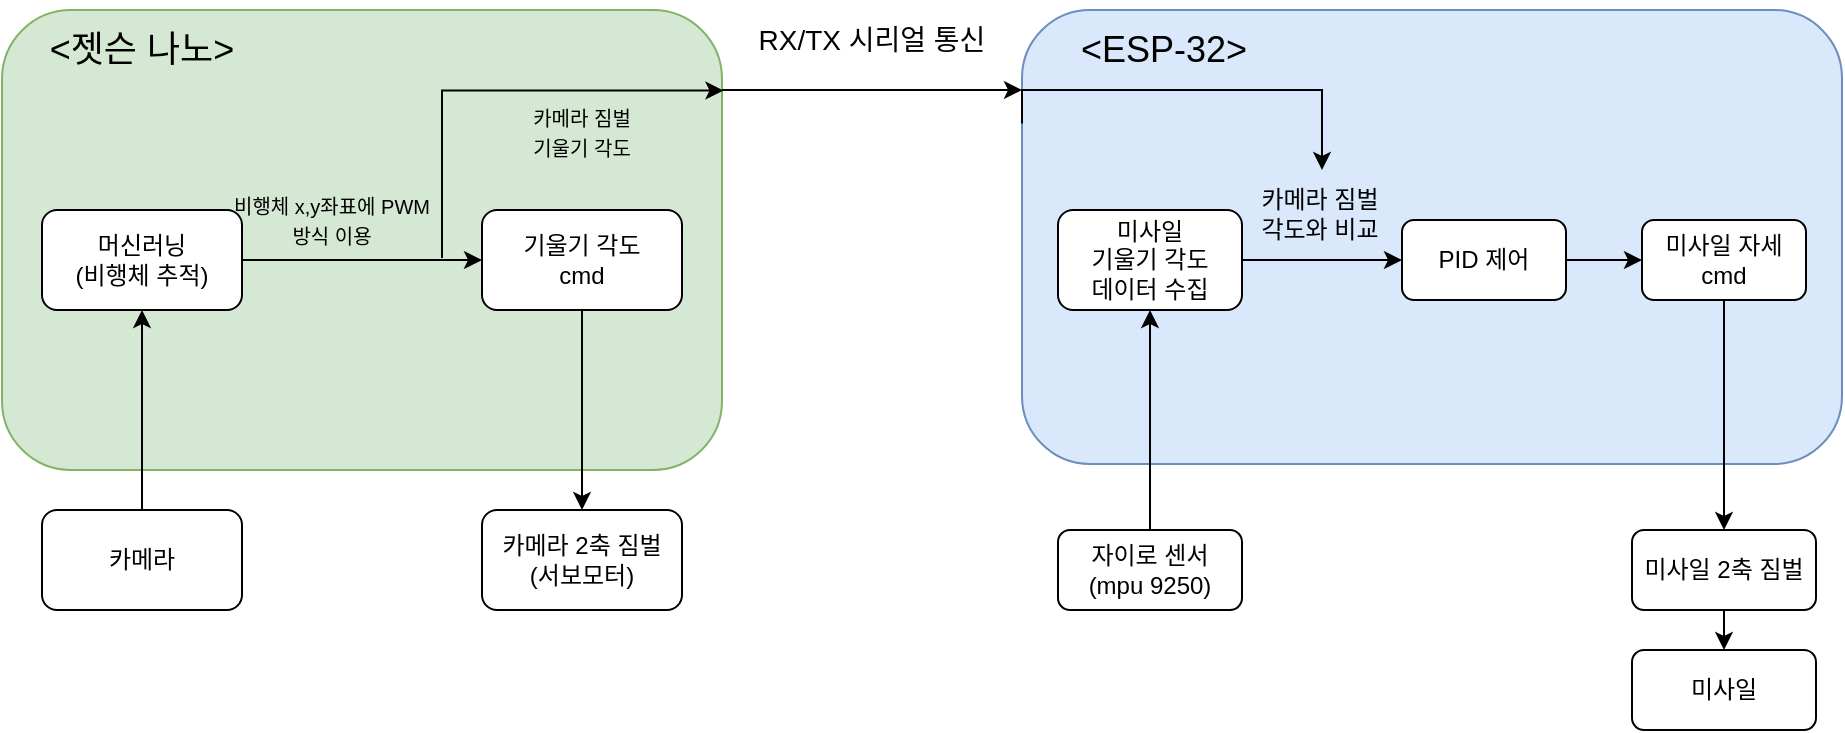 <mxfile version="21.0.6" type="github">
  <diagram name="페이지-1" id="gooWKLc_N4803O3h-7PA">
    <mxGraphModel dx="1050" dy="573" grid="1" gridSize="10" guides="1" tooltips="1" connect="1" arrows="1" fold="1" page="1" pageScale="1" pageWidth="827" pageHeight="1169" math="0" shadow="0">
      <root>
        <mxCell id="0" />
        <mxCell id="1" parent="0" />
        <mxCell id="K3s2bkcIBGMz_2-sTLN2-9" value="" style="rounded=1;whiteSpace=wrap;html=1;fillColor=#d5e8d4;strokeColor=#82b366;" parent="1" vertex="1">
          <mxGeometry x="30" y="100" width="360" height="230" as="geometry" />
        </mxCell>
        <mxCell id="K3s2bkcIBGMz_2-sTLN2-5" style="edgeStyle=orthogonalEdgeStyle;rounded=0;orthogonalLoop=1;jettySize=auto;html=1;exitX=1;exitY=0.5;exitDx=0;exitDy=0;entryX=0;entryY=0.5;entryDx=0;entryDy=0;" parent="1" source="K3s2bkcIBGMz_2-sTLN2-1" target="K3s2bkcIBGMz_2-sTLN2-2" edge="1">
          <mxGeometry relative="1" as="geometry" />
        </mxCell>
        <mxCell id="K3s2bkcIBGMz_2-sTLN2-1" value="머신러닝&lt;br&gt;(비행체 추적)" style="rounded=1;whiteSpace=wrap;html=1;" parent="1" vertex="1">
          <mxGeometry x="50" y="200" width="100" height="50" as="geometry" />
        </mxCell>
        <mxCell id="K3s2bkcIBGMz_2-sTLN2-8" style="edgeStyle=orthogonalEdgeStyle;rounded=0;orthogonalLoop=1;jettySize=auto;html=1;exitX=0.5;exitY=1;exitDx=0;exitDy=0;" parent="1" source="K3s2bkcIBGMz_2-sTLN2-2" target="K3s2bkcIBGMz_2-sTLN2-4" edge="1">
          <mxGeometry relative="1" as="geometry" />
        </mxCell>
        <mxCell id="K3s2bkcIBGMz_2-sTLN2-2" value="기울기 각도&lt;br&gt;cmd" style="rounded=1;whiteSpace=wrap;html=1;" parent="1" vertex="1">
          <mxGeometry x="270" y="200" width="100" height="50" as="geometry" />
        </mxCell>
        <mxCell id="K3s2bkcIBGMz_2-sTLN2-7" style="edgeStyle=orthogonalEdgeStyle;rounded=0;orthogonalLoop=1;jettySize=auto;html=1;exitX=0.5;exitY=0;exitDx=0;exitDy=0;entryX=0.5;entryY=1;entryDx=0;entryDy=0;" parent="1" source="K3s2bkcIBGMz_2-sTLN2-3" target="K3s2bkcIBGMz_2-sTLN2-1" edge="1">
          <mxGeometry relative="1" as="geometry" />
        </mxCell>
        <mxCell id="K3s2bkcIBGMz_2-sTLN2-3" value="카메라" style="rounded=1;whiteSpace=wrap;html=1;" parent="1" vertex="1">
          <mxGeometry x="50" y="350" width="100" height="50" as="geometry" />
        </mxCell>
        <mxCell id="K3s2bkcIBGMz_2-sTLN2-4" value="카메라 2축 짐벌&lt;br&gt;(서보모터)" style="rounded=1;whiteSpace=wrap;html=1;" parent="1" vertex="1">
          <mxGeometry x="270" y="350" width="100" height="50" as="geometry" />
        </mxCell>
        <mxCell id="K3s2bkcIBGMz_2-sTLN2-10" value="&lt;font style=&quot;font-size: 10px;&quot;&gt;비행체 x,y좌표에 PWM 방식 이용&lt;/font&gt;" style="text;strokeColor=none;align=center;fillColor=none;html=1;verticalAlign=middle;whiteSpace=wrap;rounded=0;" parent="1" vertex="1">
          <mxGeometry x="145" y="190" width="100" height="30" as="geometry" />
        </mxCell>
        <mxCell id="K3s2bkcIBGMz_2-sTLN2-11" value="&lt;font style=&quot;font-size: 18px;&quot;&gt;&amp;lt;젯슨 나노&amp;gt;&lt;/font&gt;" style="text;strokeColor=none;align=center;fillColor=none;html=1;verticalAlign=middle;whiteSpace=wrap;rounded=0;" parent="1" vertex="1">
          <mxGeometry x="40" y="105" width="120" height="30" as="geometry" />
        </mxCell>
        <mxCell id="K3s2bkcIBGMz_2-sTLN2-12" value="" style="rounded=1;whiteSpace=wrap;html=1;fillColor=#dae8fc;strokeColor=#6c8ebf;" parent="1" vertex="1">
          <mxGeometry x="540" y="100" width="410" height="227" as="geometry" />
        </mxCell>
        <mxCell id="K3s2bkcIBGMz_2-sTLN2-13" value="" style="edgeStyle=orthogonalEdgeStyle;orthogonalLoop=1;jettySize=auto;html=1;rounded=0;entryX=1.002;entryY=0.175;entryDx=0;entryDy=0;entryPerimeter=0;" parent="1" target="K3s2bkcIBGMz_2-sTLN2-9" edge="1">
          <mxGeometry width="80" relative="1" as="geometry">
            <mxPoint x="250" y="224" as="sourcePoint" />
            <mxPoint x="330" y="140" as="targetPoint" />
            <Array as="points">
              <mxPoint x="250" y="140" />
            </Array>
          </mxGeometry>
        </mxCell>
        <mxCell id="K3s2bkcIBGMz_2-sTLN2-14" value="&lt;font style=&quot;font-size: 10px;&quot;&gt;카메라 짐벌&lt;br&gt;기울기 각도&lt;br&gt;&lt;/font&gt;" style="text;strokeColor=none;align=center;fillColor=none;html=1;verticalAlign=middle;whiteSpace=wrap;rounded=0;" parent="1" vertex="1">
          <mxGeometry x="270" y="146" width="100" height="30" as="geometry" />
        </mxCell>
        <mxCell id="K3s2bkcIBGMz_2-sTLN2-15" value="&lt;font style=&quot;font-size: 18px;&quot;&gt;&amp;lt;ESP-32&amp;gt;&lt;/font&gt;" style="text;strokeColor=none;align=center;fillColor=none;html=1;verticalAlign=middle;whiteSpace=wrap;rounded=0;" parent="1" vertex="1">
          <mxGeometry x="551" y="105" width="120" height="30" as="geometry" />
        </mxCell>
        <mxCell id="K3s2bkcIBGMz_2-sTLN2-23" style="edgeStyle=orthogonalEdgeStyle;rounded=0;orthogonalLoop=1;jettySize=auto;html=1;exitX=1;exitY=0.5;exitDx=0;exitDy=0;" parent="1" source="K3s2bkcIBGMz_2-sTLN2-16" target="K3s2bkcIBGMz_2-sTLN2-18" edge="1">
          <mxGeometry relative="1" as="geometry" />
        </mxCell>
        <mxCell id="K3s2bkcIBGMz_2-sTLN2-16" value="미사일&lt;br&gt;기울기 각도&lt;br&gt;데이터 수집" style="rounded=1;whiteSpace=wrap;html=1;" parent="1" vertex="1">
          <mxGeometry x="558" y="200" width="92" height="50" as="geometry" />
        </mxCell>
        <mxCell id="K3s2bkcIBGMz_2-sTLN2-24" style="edgeStyle=orthogonalEdgeStyle;rounded=0;orthogonalLoop=1;jettySize=auto;html=1;exitX=1;exitY=0.5;exitDx=0;exitDy=0;" parent="1" source="K3s2bkcIBGMz_2-sTLN2-18" target="K3s2bkcIBGMz_2-sTLN2-19" edge="1">
          <mxGeometry relative="1" as="geometry" />
        </mxCell>
        <mxCell id="K3s2bkcIBGMz_2-sTLN2-18" value="PID 제어" style="rounded=1;whiteSpace=wrap;html=1;" parent="1" vertex="1">
          <mxGeometry x="730" y="205" width="82" height="40" as="geometry" />
        </mxCell>
        <mxCell id="K3s2bkcIBGMz_2-sTLN2-26" style="edgeStyle=orthogonalEdgeStyle;rounded=0;orthogonalLoop=1;jettySize=auto;html=1;exitX=0.5;exitY=1;exitDx=0;exitDy=0;entryX=0.5;entryY=0;entryDx=0;entryDy=0;" parent="1" source="K3s2bkcIBGMz_2-sTLN2-19" target="K3s2bkcIBGMz_2-sTLN2-21" edge="1">
          <mxGeometry relative="1" as="geometry" />
        </mxCell>
        <mxCell id="K3s2bkcIBGMz_2-sTLN2-19" value="미사일 자세&lt;br&gt;cmd" style="rounded=1;whiteSpace=wrap;html=1;" parent="1" vertex="1">
          <mxGeometry x="850" y="205" width="82" height="40" as="geometry" />
        </mxCell>
        <mxCell id="K3s2bkcIBGMz_2-sTLN2-28" style="edgeStyle=orthogonalEdgeStyle;rounded=0;orthogonalLoop=1;jettySize=auto;html=1;exitX=0.5;exitY=0;exitDx=0;exitDy=0;" parent="1" source="K3s2bkcIBGMz_2-sTLN2-20" target="K3s2bkcIBGMz_2-sTLN2-16" edge="1">
          <mxGeometry relative="1" as="geometry" />
        </mxCell>
        <mxCell id="K3s2bkcIBGMz_2-sTLN2-20" value="자이로 센서&lt;br&gt;(mpu 9250)" style="rounded=1;whiteSpace=wrap;html=1;" parent="1" vertex="1">
          <mxGeometry x="558" y="360" width="92" height="40" as="geometry" />
        </mxCell>
        <mxCell id="K3s2bkcIBGMz_2-sTLN2-27" style="edgeStyle=orthogonalEdgeStyle;rounded=0;orthogonalLoop=1;jettySize=auto;html=1;exitX=0.5;exitY=1;exitDx=0;exitDy=0;entryX=0.5;entryY=0;entryDx=0;entryDy=0;" parent="1" source="K3s2bkcIBGMz_2-sTLN2-21" target="K3s2bkcIBGMz_2-sTLN2-22" edge="1">
          <mxGeometry relative="1" as="geometry" />
        </mxCell>
        <mxCell id="K3s2bkcIBGMz_2-sTLN2-21" value="미사일 2축 짐벌" style="rounded=1;whiteSpace=wrap;html=1;" parent="1" vertex="1">
          <mxGeometry x="845" y="360" width="92" height="40" as="geometry" />
        </mxCell>
        <mxCell id="K3s2bkcIBGMz_2-sTLN2-22" value="미사일" style="rounded=1;whiteSpace=wrap;html=1;" parent="1" vertex="1">
          <mxGeometry x="845" y="420" width="92" height="40" as="geometry" />
        </mxCell>
        <mxCell id="K3s2bkcIBGMz_2-sTLN2-31" value="" style="edgeStyle=none;orthogonalLoop=1;jettySize=auto;html=1;rounded=0;" parent="1" edge="1">
          <mxGeometry width="80" relative="1" as="geometry">
            <mxPoint x="390" y="140" as="sourcePoint" />
            <mxPoint x="540" y="140" as="targetPoint" />
            <Array as="points" />
          </mxGeometry>
        </mxCell>
        <mxCell id="K3s2bkcIBGMz_2-sTLN2-32" value="&lt;font style=&quot;font-size: 14px;&quot;&gt;RX/TX 시리얼 통신&lt;/font&gt;" style="text;strokeColor=none;align=center;fillColor=none;html=1;verticalAlign=middle;whiteSpace=wrap;rounded=0;" parent="1" vertex="1">
          <mxGeometry x="400" y="95" width="130" height="40" as="geometry" />
        </mxCell>
        <mxCell id="K3s2bkcIBGMz_2-sTLN2-33" value="카메라 짐벌 각도와 비교" style="text;strokeColor=none;align=center;fillColor=none;html=1;verticalAlign=middle;whiteSpace=wrap;rounded=0;" parent="1" vertex="1">
          <mxGeometry x="654" y="184.5" width="70" height="35" as="geometry" />
        </mxCell>
        <mxCell id="K3s2bkcIBGMz_2-sTLN2-34" value="" style="edgeStyle=orthogonalEdgeStyle;orthogonalLoop=1;jettySize=auto;html=1;rounded=0;exitX=0;exitY=0.25;exitDx=0;exitDy=0;" parent="1" source="K3s2bkcIBGMz_2-sTLN2-12" edge="1">
          <mxGeometry width="80" relative="1" as="geometry">
            <mxPoint x="590" y="110" as="sourcePoint" />
            <mxPoint x="690" y="180" as="targetPoint" />
            <Array as="points">
              <mxPoint x="690" y="140" />
            </Array>
          </mxGeometry>
        </mxCell>
      </root>
    </mxGraphModel>
  </diagram>
</mxfile>
